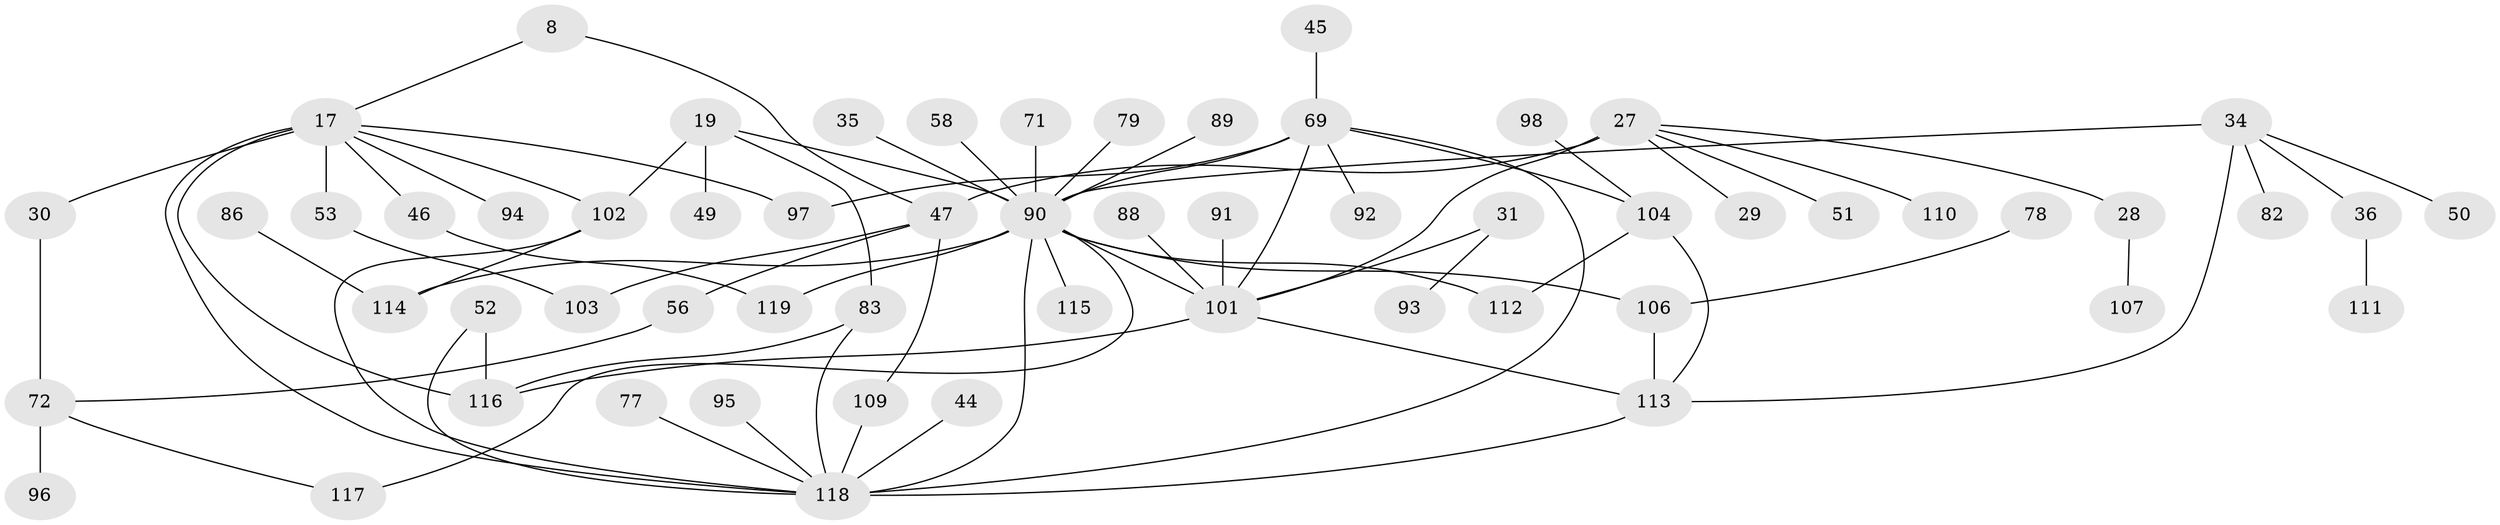 // original degree distribution, {9: 0.01680672268907563, 5: 0.03361344537815126, 6: 0.05042016806722689, 7: 0.01680672268907563, 4: 0.14285714285714285, 2: 0.2689075630252101, 3: 0.2184873949579832, 1: 0.25210084033613445}
// Generated by graph-tools (version 1.1) at 2025/42/03/09/25 04:42:03]
// undirected, 59 vertices, 79 edges
graph export_dot {
graph [start="1"]
  node [color=gray90,style=filled];
  8;
  17 [super="+5+7"];
  19;
  27;
  28;
  29;
  30 [super="+23"];
  31;
  34 [super="+14"];
  35;
  36;
  44;
  45;
  46;
  47 [super="+25"];
  49;
  50;
  51;
  52;
  53;
  56;
  58;
  69 [super="+26+1"];
  71;
  72;
  77;
  78;
  79;
  82;
  83 [super="+75"];
  86;
  88;
  89;
  90 [super="+11+55+54+9"];
  91;
  92;
  93;
  94;
  95;
  96;
  97 [super="+41"];
  98;
  101 [super="+62+43+87+85+99"];
  102 [super="+13"];
  103;
  104 [super="+63"];
  106 [super="+68+70"];
  107;
  109 [super="+108"];
  110;
  111;
  112 [super="+80"];
  113 [super="+61+81"];
  114 [super="+21+105"];
  115;
  116 [super="+100"];
  117;
  118 [super="+3+2+67+65"];
  119;
  8 -- 47;
  8 -- 17;
  17 -- 30 [weight=2];
  17 -- 53;
  17 -- 118 [weight=2];
  17 -- 46;
  17 -- 102;
  17 -- 94;
  17 -- 97;
  17 -- 116;
  19 -- 49;
  19 -- 83 [weight=2];
  19 -- 102;
  19 -- 90;
  27 -- 28;
  27 -- 29;
  27 -- 51;
  27 -- 110;
  27 -- 47 [weight=2];
  27 -- 101 [weight=3];
  28 -- 107;
  30 -- 72;
  31 -- 93;
  31 -- 101;
  34 -- 36;
  34 -- 50;
  34 -- 82;
  34 -- 113;
  34 -- 90 [weight=2];
  35 -- 90;
  36 -- 111;
  44 -- 118;
  45 -- 69;
  46 -- 119;
  47 -- 103;
  47 -- 56;
  47 -- 109;
  52 -- 116;
  52 -- 118;
  53 -- 103;
  56 -- 72;
  58 -- 90;
  69 -- 118 [weight=2];
  69 -- 104 [weight=2];
  69 -- 92;
  69 -- 97;
  69 -- 90 [weight=4];
  69 -- 101;
  71 -- 90;
  72 -- 96;
  72 -- 117;
  77 -- 118;
  78 -- 106;
  79 -- 90;
  83 -- 118;
  83 -- 116;
  86 -- 114;
  88 -- 101;
  89 -- 90;
  90 -- 115;
  90 -- 114 [weight=4];
  90 -- 106 [weight=3];
  90 -- 117;
  90 -- 118 [weight=2];
  90 -- 119;
  90 -- 101 [weight=7];
  90 -- 112;
  91 -- 101;
  95 -- 118;
  98 -- 104;
  101 -- 116 [weight=2];
  101 -- 113;
  102 -- 114;
  102 -- 118;
  104 -- 113;
  104 -- 112;
  106 -- 113;
  109 -- 118;
  113 -- 118;
}
